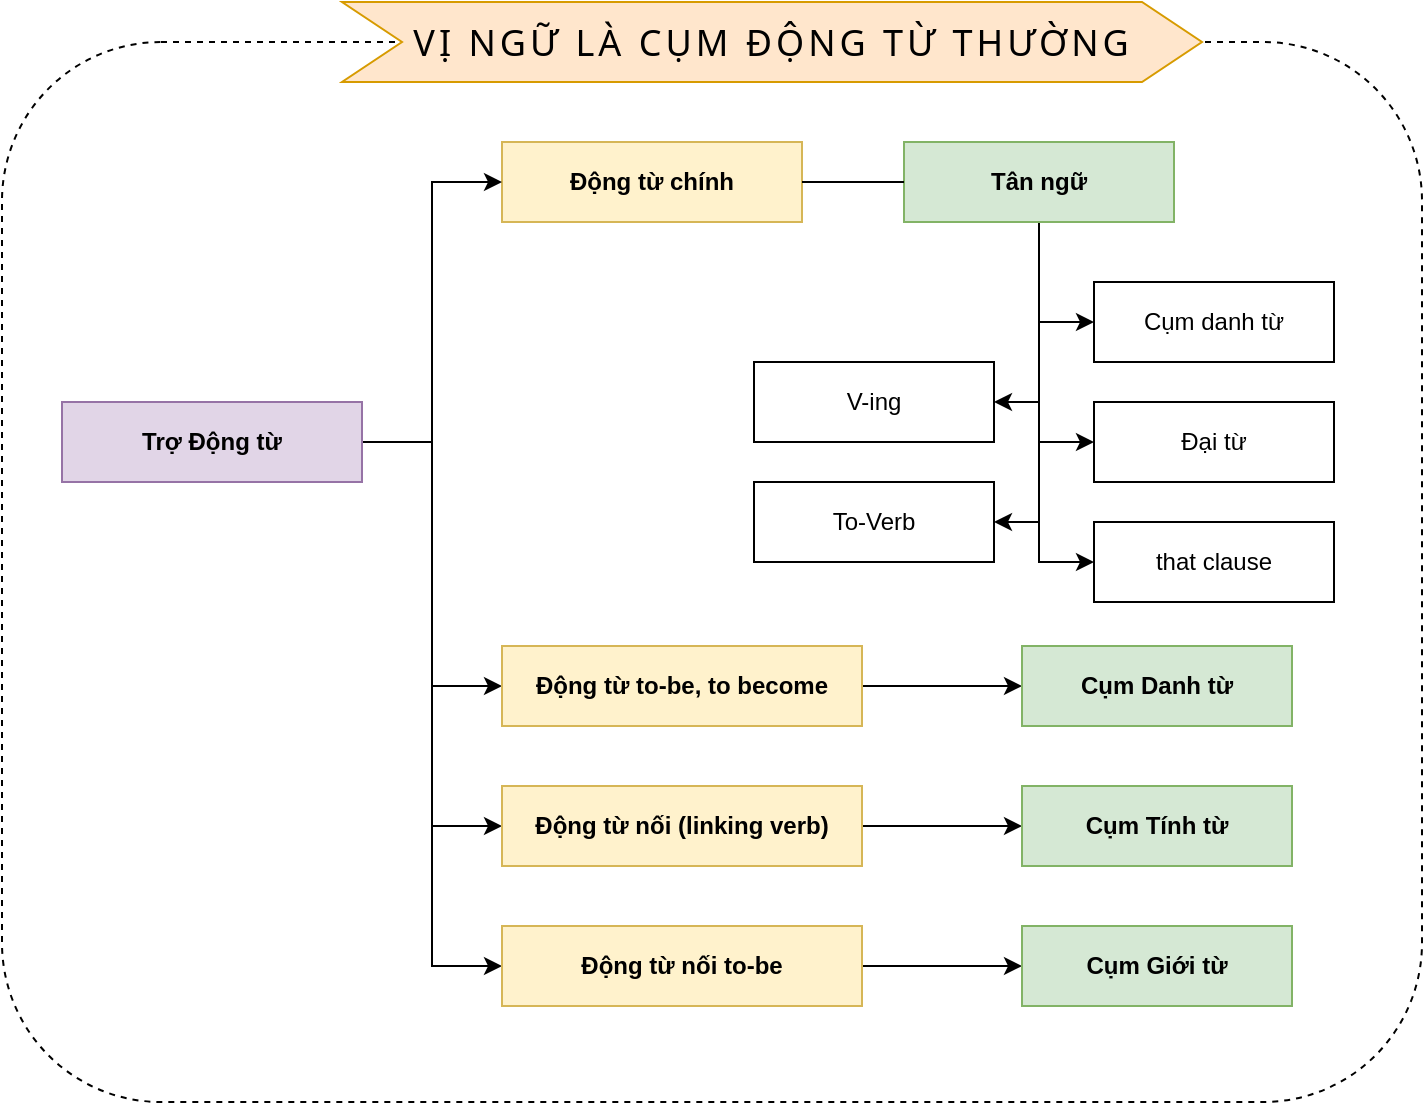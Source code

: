 <mxfile version="13.0.3" type="device"><diagram id="iB44QesMCuI397tVNnvE" name="Page-1"><mxGraphModel dx="961" dy="632" grid="1" gridSize="10" guides="1" tooltips="1" connect="1" arrows="1" fold="1" page="1" pageScale="1" pageWidth="850" pageHeight="1100" math="0" shadow="0"><root><mxCell id="0"/><mxCell id="1" parent="0"/><mxCell id="C9vwi_rkk-e7OMXxEGNU-5" value="" style="rounded=1;whiteSpace=wrap;html=1;dashed=1;" parent="1" vertex="1"><mxGeometry y="20" width="710" height="530" as="geometry"/></mxCell><mxCell id="C9vwi_rkk-e7OMXxEGNU-8" value="Động từ chính" style="rounded=0;whiteSpace=wrap;html=1;fillColor=#fff2cc;strokeColor=#d6b656;fontStyle=1" parent="1" vertex="1"><mxGeometry x="250" y="70" width="150" height="40" as="geometry"/></mxCell><mxCell id="C9vwi_rkk-e7OMXxEGNU-16" style="edgeStyle=orthogonalEdgeStyle;rounded=0;orthogonalLoop=1;jettySize=auto;html=1;entryX=0;entryY=0.5;entryDx=0;entryDy=0;" parent="1" source="C9vwi_rkk-e7OMXxEGNU-9" target="C9vwi_rkk-e7OMXxEGNU-10" edge="1"><mxGeometry relative="1" as="geometry"/></mxCell><mxCell id="C9vwi_rkk-e7OMXxEGNU-17" style="edgeStyle=orthogonalEdgeStyle;rounded=0;orthogonalLoop=1;jettySize=auto;html=1;entryX=0;entryY=0.5;entryDx=0;entryDy=0;" parent="1" source="C9vwi_rkk-e7OMXxEGNU-9" target="C9vwi_rkk-e7OMXxEGNU-11" edge="1"><mxGeometry relative="1" as="geometry"/></mxCell><mxCell id="C9vwi_rkk-e7OMXxEGNU-18" style="edgeStyle=orthogonalEdgeStyle;rounded=0;orthogonalLoop=1;jettySize=auto;html=1;entryX=0;entryY=0.5;entryDx=0;entryDy=0;" parent="1" source="C9vwi_rkk-e7OMXxEGNU-9" target="C9vwi_rkk-e7OMXxEGNU-12" edge="1"><mxGeometry relative="1" as="geometry"/></mxCell><mxCell id="C9vwi_rkk-e7OMXxEGNU-19" style="edgeStyle=orthogonalEdgeStyle;rounded=0;orthogonalLoop=1;jettySize=auto;html=1;entryX=1;entryY=0.5;entryDx=0;entryDy=0;" parent="1" source="C9vwi_rkk-e7OMXxEGNU-9" target="C9vwi_rkk-e7OMXxEGNU-13" edge="1"><mxGeometry relative="1" as="geometry"/></mxCell><mxCell id="C9vwi_rkk-e7OMXxEGNU-20" style="edgeStyle=orthogonalEdgeStyle;rounded=0;orthogonalLoop=1;jettySize=auto;html=1;entryX=1;entryY=0.5;entryDx=0;entryDy=0;" parent="1" source="C9vwi_rkk-e7OMXxEGNU-9" target="C9vwi_rkk-e7OMXxEGNU-14" edge="1"><mxGeometry relative="1" as="geometry"/></mxCell><mxCell id="C9vwi_rkk-e7OMXxEGNU-9" value="Tân ngữ" style="rounded=0;whiteSpace=wrap;html=1;fillColor=#d5e8d4;strokeColor=#82b366;fontStyle=1" parent="1" vertex="1"><mxGeometry x="451" y="70" width="135" height="40" as="geometry"/></mxCell><mxCell id="C9vwi_rkk-e7OMXxEGNU-10" value="Cụm danh từ" style="rounded=0;whiteSpace=wrap;html=1;" parent="1" vertex="1"><mxGeometry x="546" y="140" width="120" height="40" as="geometry"/></mxCell><mxCell id="C9vwi_rkk-e7OMXxEGNU-11" value="Đại từ" style="rounded=0;whiteSpace=wrap;html=1;" parent="1" vertex="1"><mxGeometry x="546" y="200" width="120" height="40" as="geometry"/></mxCell><mxCell id="C9vwi_rkk-e7OMXxEGNU-12" value="that clause" style="rounded=0;whiteSpace=wrap;html=1;" parent="1" vertex="1"><mxGeometry x="546" y="260" width="120" height="40" as="geometry"/></mxCell><mxCell id="C9vwi_rkk-e7OMXxEGNU-13" value="V-ing" style="rounded=0;whiteSpace=wrap;html=1;" parent="1" vertex="1"><mxGeometry x="376" y="180" width="120" height="40" as="geometry"/></mxCell><mxCell id="C9vwi_rkk-e7OMXxEGNU-14" value="To-Verb" style="rounded=0;whiteSpace=wrap;html=1;" parent="1" vertex="1"><mxGeometry x="376" y="240" width="120" height="40" as="geometry"/></mxCell><mxCell id="C9vwi_rkk-e7OMXxEGNU-15" value="" style="endArrow=none;html=1;exitX=1;exitY=0.5;exitDx=0;exitDy=0;entryX=0;entryY=0.5;entryDx=0;entryDy=0;" parent="1" source="C9vwi_rkk-e7OMXxEGNU-8" target="C9vwi_rkk-e7OMXxEGNU-9" edge="1"><mxGeometry width="50" height="50" relative="1" as="geometry"><mxPoint x="606" y="290" as="sourcePoint"/><mxPoint x="656" y="240" as="targetPoint"/></mxGeometry></mxCell><mxCell id="DxtdqQi-1G4HCBM3LOCQ-8" style="edgeStyle=orthogonalEdgeStyle;rounded=0;orthogonalLoop=1;jettySize=auto;html=1;entryX=0;entryY=0.5;entryDx=0;entryDy=0;" parent="1" source="AK7g-bJmsaNFPfWtAW-X-2" target="C9vwi_rkk-e7OMXxEGNU-8" edge="1"><mxGeometry relative="1" as="geometry"/></mxCell><mxCell id="DxtdqQi-1G4HCBM3LOCQ-9" style="edgeStyle=orthogonalEdgeStyle;rounded=0;orthogonalLoop=1;jettySize=auto;html=1;entryX=0;entryY=0.5;entryDx=0;entryDy=0;" parent="1" source="AK7g-bJmsaNFPfWtAW-X-2" target="DxtdqQi-1G4HCBM3LOCQ-1" edge="1"><mxGeometry relative="1" as="geometry"/></mxCell><mxCell id="DxtdqQi-1G4HCBM3LOCQ-10" style="edgeStyle=orthogonalEdgeStyle;rounded=0;orthogonalLoop=1;jettySize=auto;html=1;entryX=0;entryY=0.5;entryDx=0;entryDy=0;" parent="1" source="AK7g-bJmsaNFPfWtAW-X-2" target="DxtdqQi-1G4HCBM3LOCQ-4" edge="1"><mxGeometry relative="1" as="geometry"/></mxCell><mxCell id="DxtdqQi-1G4HCBM3LOCQ-11" style="edgeStyle=orthogonalEdgeStyle;rounded=0;orthogonalLoop=1;jettySize=auto;html=1;entryX=0;entryY=0.5;entryDx=0;entryDy=0;" parent="1" source="AK7g-bJmsaNFPfWtAW-X-2" target="DxtdqQi-1G4HCBM3LOCQ-6" edge="1"><mxGeometry relative="1" as="geometry"/></mxCell><mxCell id="AK7g-bJmsaNFPfWtAW-X-2" value="Trợ Động từ" style="rounded=0;whiteSpace=wrap;html=1;fillColor=#e1d5e7;strokeColor=#9673a6;fontStyle=1" parent="1" vertex="1"><mxGeometry x="30" y="200" width="150" height="40" as="geometry"/></mxCell><mxCell id="DxtdqQi-1G4HCBM3LOCQ-12" style="edgeStyle=orthogonalEdgeStyle;rounded=0;orthogonalLoop=1;jettySize=auto;html=1;" parent="1" source="DxtdqQi-1G4HCBM3LOCQ-1" target="DxtdqQi-1G4HCBM3LOCQ-3" edge="1"><mxGeometry relative="1" as="geometry"/></mxCell><mxCell id="DxtdqQi-1G4HCBM3LOCQ-1" value="Động từ to-be, to become" style="rounded=0;whiteSpace=wrap;html=1;fillColor=#fff2cc;strokeColor=#d6b656;fontStyle=1" parent="1" vertex="1"><mxGeometry x="250" y="322" width="180" height="40" as="geometry"/></mxCell><mxCell id="DxtdqQi-1G4HCBM3LOCQ-3" value="Cụm Danh từ" style="rounded=0;whiteSpace=wrap;html=1;fillColor=#d5e8d4;strokeColor=#82b366;fontStyle=1" parent="1" vertex="1"><mxGeometry x="510" y="322" width="135" height="40" as="geometry"/></mxCell><mxCell id="DxtdqQi-1G4HCBM3LOCQ-13" style="edgeStyle=orthogonalEdgeStyle;rounded=0;orthogonalLoop=1;jettySize=auto;html=1;entryX=0;entryY=0.5;entryDx=0;entryDy=0;" parent="1" source="DxtdqQi-1G4HCBM3LOCQ-4" target="DxtdqQi-1G4HCBM3LOCQ-5" edge="1"><mxGeometry relative="1" as="geometry"/></mxCell><mxCell id="DxtdqQi-1G4HCBM3LOCQ-4" value="Động từ nối (linking verb)" style="rounded=0;whiteSpace=wrap;html=1;fillColor=#fff2cc;strokeColor=#d6b656;fontStyle=1" parent="1" vertex="1"><mxGeometry x="250" y="392" width="180" height="40" as="geometry"/></mxCell><mxCell id="DxtdqQi-1G4HCBM3LOCQ-5" value="Cụm Tính từ" style="rounded=0;whiteSpace=wrap;html=1;fillColor=#d5e8d4;strokeColor=#82b366;fontStyle=1" parent="1" vertex="1"><mxGeometry x="510" y="392" width="135" height="40" as="geometry"/></mxCell><mxCell id="DxtdqQi-1G4HCBM3LOCQ-14" style="edgeStyle=orthogonalEdgeStyle;rounded=0;orthogonalLoop=1;jettySize=auto;html=1;entryX=0;entryY=0.5;entryDx=0;entryDy=0;" parent="1" source="DxtdqQi-1G4HCBM3LOCQ-6" target="DxtdqQi-1G4HCBM3LOCQ-7" edge="1"><mxGeometry relative="1" as="geometry"/></mxCell><mxCell id="DxtdqQi-1G4HCBM3LOCQ-6" value="Động từ nối to-be" style="rounded=0;whiteSpace=wrap;html=1;fillColor=#fff2cc;strokeColor=#d6b656;fontStyle=1" parent="1" vertex="1"><mxGeometry x="250" y="462" width="180" height="40" as="geometry"/></mxCell><mxCell id="DxtdqQi-1G4HCBM3LOCQ-7" value="Cụm Giới từ" style="rounded=0;whiteSpace=wrap;html=1;fillColor=#d5e8d4;strokeColor=#82b366;fontStyle=1" parent="1" vertex="1"><mxGeometry x="510" y="462" width="135" height="40" as="geometry"/></mxCell><mxCell id="RhvVHW1hQ5AQvPt0XlPN-1" value="&lt;h5 id=&quot;trường-hợp-1-vị-ngữ-là-cụm-động-từ-thường&quot; style=&quot;box-sizing: inherit ; font-size: 18px ; font-family: &amp;#34;segoe ui&amp;#34; , &amp;#34;arial&amp;#34; , sans-serif ; font-weight: 400 ; margin: 10px 0px ; letter-spacing: 2px&quot;&gt;VỊ NGỮ LÀ CỤM ĐỘNG TỪ THƯỜNG&lt;/h5&gt;" style="html=1;shadow=0;dashed=0;align=center;verticalAlign=middle;shape=mxgraph.arrows2.arrow;dy=0;dx=30;notch=30;fillColor=#ffe6cc;strokeColor=#d79b00;" parent="1" vertex="1"><mxGeometry x="170" width="430" height="40" as="geometry"/></mxCell></root></mxGraphModel></diagram></mxfile>